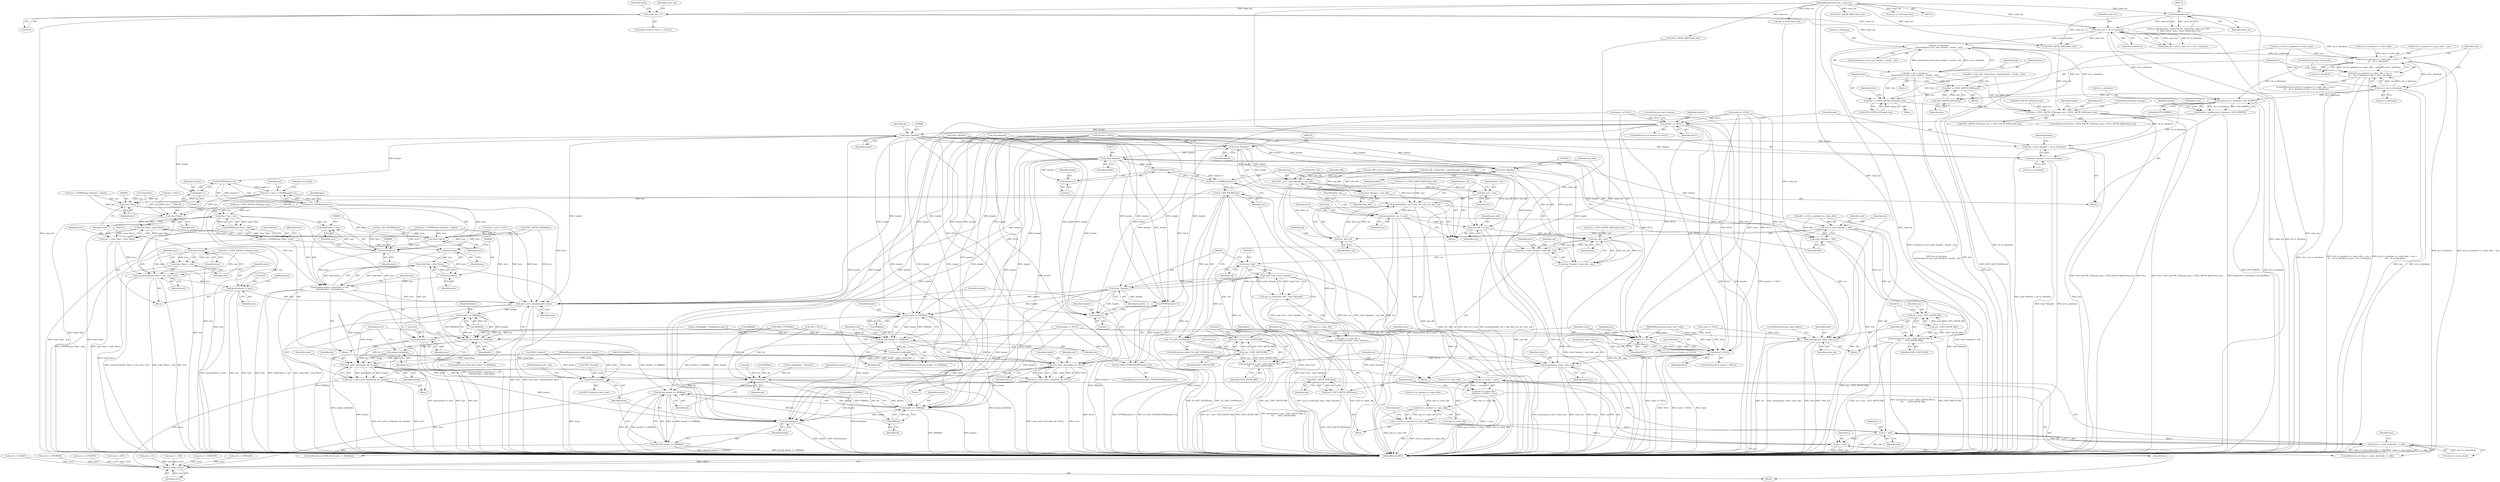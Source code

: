 digraph "0_linux_be0726d33cb8f411945884664924bed3cb8c70ee_10@API" {
"1000435" [label="(Call,sb->s_blocksize -\n\t\t\tsizeof(struct ext2_xattr_header) - sizeof(__u32))"];
"1000195" [label="(Call,value_len > sb->s_blocksize)"];
"1000169" [label="(Call,(long)value_len)"];
"1000130" [label="(MethodParameterIn,size_t value_len)"];
"1000176" [label="(Call,value_len = 0)"];
"1000433" [label="(Call,free = sb->s_blocksize -\n\t\t\tsizeof(struct ext2_xattr_header) - sizeof(__u32))"];
"1000515" [label="(Call,free += EXT2_XATTR_SIZE(size))"];
"1000519" [label="(Call,free += EXT2_XATTR_LEN(name_len))"];
"1000528" [label="(Call,free < EXT2_XATTR_LEN(name_len) + EXT2_XATTR_SIZE(value_len))"];
"1000499" [label="(Call,le16_to_cpu(here->e_value_offs) + size > \n\t\t\t    sb->s_blocksize)"];
"1000498" [label="(Call,le16_to_cpu(here->e_value_offs) + size > \n\t\t\t    sb->s_blocksize || size > sb->s_blocksize)"];
"1000509" [label="(Call,size > sb->s_blocksize)"];
"1000517" [label="(Call,EXT2_XATTR_SIZE(size))"];
"1000646" [label="(Call,kzalloc(sb->s_blocksize, GFP_KERNEL))"];
"1000644" [label="(Call,header = kzalloc(sb->s_blocksize, GFP_KERNEL))"];
"1000656" [label="(Call,header == NULL)"];
"1000663" [label="(Call,(char *)header)"];
"1000660" [label="(Call,end = (char *)header + sb->s_blocksize)"];
"1000662" [label="(Call,(char *)header + sb->s_blocksize)"];
"1000689" [label="(Call,ENTRY(header+1))"];
"1000685" [label="(Call,last = here = ENTRY(header+1))"];
"1000705" [label="(Call,(char *)last)"];
"1000704" [label="(Call,(char *)last - (char *)here)"];
"1000702" [label="(Call,rest = (char *)last - (char *)here)"];
"1000711" [label="(Call,memmove((char *)here + size, here, rest))"];
"1000719" [label="(Call,memset(here, 0, size))"];
"1000980" [label="(Call,ext2_xattr_rehash(header, here))"];
"1000986" [label="(Call,header == HDR(bh))"];
"1000984" [label="(Call,bh && header == HDR(bh))"];
"1000990" [label="(Call,unlock_buffer(bh))"];
"1000994" [label="(Call,ext2_xattr_set2(inode, bh, header))"];
"1000992" [label="(Call,error = ext2_xattr_set2(inode, bh, header))"];
"1001017" [label="(Return,return error;)"];
"1000999" [label="(Call,brelse(bh))"];
"1001003" [label="(Call,bh && header == HDR(bh))"];
"1001002" [label="(Call,!(bh && header == HDR(bh)))"];
"1001007" [label="(Call,HDR(bh))"];
"1001005" [label="(Call,header == HDR(bh))"];
"1001009" [label="(Call,kfree(header))"];
"1001014" [label="(Call,EXT2_I(inode))"];
"1000880" [label="(Call,(char *)last)"];
"1000879" [label="(Call,(char *)last - size)"];
"1000878" [label="(Call,ENTRY((char *)last - size))"];
"1000876" [label="(Call,last = ENTRY((char *)last - size))"];
"1000892" [label="(Call,(char*)last)"];
"1000891" [label="(Call,(char*)last - (char*)here)"];
"1000884" [label="(Call,memmove(here, (char*)here + size,\n\t\t\t\t(char*)last - (char*)here))"];
"1000898" [label="(Call,memset(last, 0, size))"];
"1000886" [label="(Call,(char*)here + size)"];
"1000687" [label="(Call,here = ENTRY(header+1))"];
"1000708" [label="(Call,(char *)here)"];
"1000713" [label="(Call,(char *)here)"];
"1000712" [label="(Call,(char *)here + size)"];
"1000887" [label="(Call,(char*)here)"];
"1000895" [label="(Call,(char*)here)"];
"1000690" [label="(Call,header+1)"];
"1000755" [label="(Call,(char *)header)"];
"1000752" [label="(Call,*first_val = (char *)header + min_offs)"];
"1000807" [label="(Call,memmove(first_val + size, first_val, val - first_val))"];
"1000815" [label="(Call,memset(first_val, 0, size))"];
"1000824" [label="(Call,min_offs += size)"];
"1000928" [label="(Call,min_offs - size)"];
"1000922" [label="(Call,*val = (char *)header + min_offs - size)"];
"1000937" [label="(Call,(char *)val)"];
"1000936" [label="(Call,(char *)val - (char *)header)"];
"1000935" [label="(Call,cpu_to_le16((char *)val - (char *)header))"];
"1000931" [label="(Call,here->e_value_offs =\n\t\t\t\tcpu_to_le16((char *)val - (char *)header))"];
"1000943" [label="(Call,memset(val + size - EXT2_XATTR_PAD, 0,\n\t\t\t       EXT2_XATTR_PAD))"];
"1000944" [label="(Call,val + size - EXT2_XATTR_PAD)"];
"1000951" [label="(Call,memcpy(val, value, value_len))"];
"1000924" [label="(Call,(char *)header + min_offs - size)"];
"1000946" [label="(Call,size - EXT2_XATTR_PAD)"];
"1000858" [label="(Call,cpu_to_le16(o + size))"];
"1000854" [label="(Call,last->e_value_offs =\n\t\t\t\t\t\tcpu_to_le16(o + size))"];
"1000841" [label="(Call,le16_to_cpu(last->e_value_offs))"];
"1000839" [label="(Call,o = le16_to_cpu(last->e_value_offs))"];
"1000851" [label="(Call,o < offs)"];
"1000846" [label="(Call,!last->e_value_block && o < offs)"];
"1000859" [label="(Call,o + size)"];
"1000808" [label="(Call,first_val + size)"];
"1000812" [label="(Call,val - first_val)"];
"1000754" [label="(Call,(char *)header + min_offs)"];
"1000770" [label="(Call,(char *)header)"];
"1000767" [label="(Call,*val = (char *)header + offs)"];
"1000794" [label="(Call,memset(val + size - EXT2_XATTR_PAD, 0,\n\t\t\t\t       EXT2_XATTR_PAD))"];
"1000795" [label="(Call,val + size - EXT2_XATTR_PAD)"];
"1000802" [label="(Call,memcpy(val, value, value_len))"];
"1000769" [label="(Call,(char *)header + offs)"];
"1000829" [label="(Call,ENTRY(header+1))"];
"1000827" [label="(Call,last = ENTRY(header+1))"];
"1000835" [label="(Call,IS_LAST_ENTRY(last))"];
"1000834" [label="(Call,!IS_LAST_ENTRY(last))"];
"1000864" [label="(Call,EXT2_XATTR_NEXT(last))"];
"1000862" [label="(Call,last = EXT2_XATTR_NEXT(last))"];
"1000830" [label="(Call,header+1)"];
"1000925" [label="(Call,(char *)header)"];
"1000940" [label="(Call,(char *)header)"];
"1000958" [label="(Call,ENTRY(header+1))"];
"1000957" [label="(Call,IS_LAST_ENTRY(ENTRY(header+1)))"];
"1000959" [label="(Call,header+1)"];
"1000966" [label="(Call,header == HDR(bh))"];
"1000964" [label="(Call,bh && header == HDR(bh))"];
"1000970" [label="(Call,unlock_buffer(bh))"];
"1000974" [label="(Call,ext2_xattr_set2(inode, bh, NULL))"];
"1000972" [label="(Call,error = ext2_xattr_set2(inode, bh, NULL))"];
"1000867" [label="(Call,value == NULL)"];
"1000903" [label="(Call,value != NULL)"];
"1000129" [label="(MethodParameterIn,const void *value)"];
"1000687" [label="(Call,here = ENTRY(header+1))"];
"1000873" [label="(Identifier,size)"];
"1000783" [label="(Call,size == EXT2_XATTR_SIZE(value_len))"];
"1000444" [label="(Call,here = last = NULL)"];
"1000955" [label="(JumpTarget,skip_replace:)"];
"1000847" [label="(Call,!last->e_value_block)"];
"1000295" [label="(Call,IS_LAST_ENTRY(here))"];
"1000949" [label="(Literal,0)"];
"1000864" [label="(Call,EXT2_XATTR_NEXT(last))"];
"1000897" [label="(Identifier,here)"];
"1000692" [label="(Literal,1)"];
"1000852" [label="(Identifier,o)"];
"1000796" [label="(Identifier,val)"];
"1000865" [label="(Identifier,last)"];
"1000952" [label="(Identifier,val)"];
"1000708" [label="(Call,(char *)here)"];
"1000856" [label="(Identifier,last)"];
"1000757" [label="(Identifier,header)"];
"1000859" [label="(Call,o + size)"];
"1000644" [label="(Call,header = kzalloc(sb->s_blocksize, GFP_KERNEL))"];
"1001004" [label="(Identifier,bh)"];
"1000915" [label="(Block,)"];
"1000869" [label="(Identifier,NULL)"];
"1000537" [label="(Identifier,header)"];
"1000818" [label="(Identifier,size)"];
"1000752" [label="(Call,*first_val = (char *)header + min_offs)"];
"1000533" [label="(Call,EXT2_XATTR_SIZE(value_len))"];
"1000950" [label="(Identifier,EXT2_XATTR_PAD)"];
"1000836" [label="(Identifier,last)"];
"1000833" [label="(ControlStructure,while (!IS_LAST_ENTRY(last)))"];
"1000901" [label="(Identifier,size)"];
"1000419" [label="(Call,min_offs - ((char*)last - (char*)header) - sizeof(__u32))"];
"1000591" [label="(Call,header == NULL)"];
"1000196" [label="(Identifier,value_len)"];
"1000655" [label="(ControlStructure,if (header == NULL))"];
"1000725" [label="(Identifier,here)"];
"1000841" [label="(Call,le16_to_cpu(last->e_value_offs))"];
"1000769" [label="(Call,(char *)header + offs)"];
"1000898" [label="(Call,memset(last, 0, size))"];
"1000718" [label="(Identifier,rest)"];
"1000417" [label="(Call,free = min_offs - ((char*)last - (char*)header) - sizeof(__u32))"];
"1000435" [label="(Call,sb->s_blocksize -\n\t\t\tsizeof(struct ext2_xattr_header) - sizeof(__u32))"];
"1000439" [label="(Call,sizeof(struct ext2_xattr_header) - sizeof(__u32))"];
"1000954" [label="(Identifier,value_len)"];
"1000721" [label="(Literal,0)"];
"1000815" [label="(Call,memset(first_val, 0, size))"];
"1000403" [label="(Call,le16_to_cpu(last->e_value_offs))"];
"1000994" [label="(Call,ext2_xattr_set2(inode, bh, header))"];
"1000855" [label="(Call,last->e_value_offs)"];
"1000923" [label="(Identifier,val)"];
"1000997" [label="(Identifier,header)"];
"1000998" [label="(JumpTarget,cleanup:)"];
"1000707" [label="(Identifier,last)"];
"1000228" [label="(Call,!bh)"];
"1000176" [label="(Call,value_len = 0)"];
"1000947" [label="(Identifier,size)"];
"1000858" [label="(Call,cpu_to_le16(o + size))"];
"1000516" [label="(Identifier,free)"];
"1000903" [label="(Call,value != NULL)"];
"1000753" [label="(Identifier,first_val)"];
"1000995" [label="(Identifier,inode)"];
"1000868" [label="(Identifier,value)"];
"1001005" [label="(Call,header == HDR(bh))"];
"1000671" [label="(Identifier,header)"];
"1000434" [label="(Identifier,free)"];
"1000945" [label="(Identifier,val)"];
"1000927" [label="(Identifier,header)"];
"1000900" [label="(Literal,0)"];
"1000806" [label="(ControlStructure,goto skip_replace;)"];
"1000530" [label="(Call,EXT2_XATTR_LEN(name_len) + EXT2_XATTR_SIZE(value_len))"];
"1000937" [label="(Call,(char *)val)"];
"1000953" [label="(Identifier,value)"];
"1000529" [label="(Identifier,free)"];
"1000560" [label="(Call,ea_bdebug(bh, \"modifying in-place\"))"];
"1000691" [label="(Identifier,header)"];
"1000760" [label="(Call,offs = le16_to_cpu(here->e_value_offs))"];
"1000717" [label="(Identifier,here)"];
"1000887" [label="(Call,(char*)here)"];
"1000688" [label="(Identifier,here)"];
"1000909" [label="(Identifier,here)"];
"1000977" [label="(Identifier,NULL)"];
"1000246" [label="(Call,HDR(bh))"];
"1000772" [label="(Identifier,header)"];
"1000491" [label="(Call,size = le32_to_cpu(here->e_value_size))"];
"1000515" [label="(Call,free += EXT2_XATTR_SIZE(size))"];
"1000244" [label="(Call,header = HDR(bh))"];
"1000813" [label="(Identifier,val)"];
"1000811" [label="(Identifier,first_val)"];
"1000842" [label="(Call,last->e_value_offs)"];
"1000719" [label="(Call,memset(here, 0, size))"];
"1000885" [label="(Identifier,here)"];
"1000975" [label="(Identifier,inode)"];
"1000713" [label="(Call,(char *)here)"];
"1000980" [label="(Call,ext2_xattr_rehash(header, here))"];
"1000770" [label="(Call,(char *)header)"];
"1001019" [label="(MethodReturn,RET)"];
"1000879" [label="(Call,(char *)last - size)"];
"1000722" [label="(Identifier,size)"];
"1000826" [label="(Identifier,size)"];
"1000695" [label="(Block,)"];
"1000689" [label="(Call,ENTRY(header+1))"];
"1000178" [label="(Literal,0)"];
"1000809" [label="(Identifier,first_val)"];
"1000652" [label="(Identifier,error)"];
"1000993" [label="(Identifier,error)"];
"1000837" [label="(Block,)"];
"1000812" [label="(Call,val - first_val)"];
"1000814" [label="(Identifier,first_val)"];
"1000797" [label="(Call,size - EXT2_XATTR_PAD)"];
"1000821" [label="(Identifier,here)"];
"1001009" [label="(Call,kfree(header))"];
"1000845" [label="(ControlStructure,if (!last->e_value_block && o < offs))"];
"1000991" [label="(Identifier,bh)"];
"1000169" [label="(Call,(long)value_len)"];
"1000846" [label="(Call,!last->e_value_block && o < offs)"];
"1000899" [label="(Identifier,last)"];
"1000872" [label="(Call,size = EXT2_XATTR_LEN(name_len))"];
"1000597" [label="(Call,HDR(bh))"];
"1001007" [label="(Call,HDR(bh))"];
"1000935" [label="(Call,cpu_to_le16((char *)val - (char *)header))"];
"1000802" [label="(Call,memcpy(val, value, value_len))"];
"1000957" [label="(Call,IS_LAST_ENTRY(ENTRY(header+1)))"];
"1000968" [label="(Call,HDR(bh))"];
"1001006" [label="(Identifier,header)"];
"1000853" [label="(Identifier,offs)"];
"1000917" [label="(Call,size = EXT2_XATTR_SIZE(value_len))"];
"1000432" [label="(Block,)"];
"1000211" [label="(Call,EXT2_I(inode))"];
"1000982" [label="(Identifier,here)"];
"1000889" [label="(Identifier,here)"];
"1000514" [label="(ControlStructure,goto bad_block;)"];
"1000892" [label="(Call,(char*)last)"];
"1000832" [label="(Literal,1)"];
"1000506" [label="(Call,sb->s_blocksize)"];
"1000768" [label="(Identifier,val)"];
"1000461" [label="(Call,error = 0)"];
"1000981" [label="(Identifier,header)"];
"1001015" [label="(Identifier,inode)"];
"1000524" [label="(Identifier,error)"];
"1000220" [label="(Call,EXT2_I(inode))"];
"1000794" [label="(Call,memset(val + size - EXT2_XATTR_PAD, 0,\n\t\t\t\t       EXT2_XATTR_PAD))"];
"1000967" [label="(Identifier,header)"];
"1000992" [label="(Call,error = ext2_xattr_set2(inode, bh, header))"];
"1000130" [label="(MethodParameterIn,size_t value_len)"];
"1000710" [label="(Identifier,here)"];
"1001008" [label="(Identifier,bh)"];
"1000686" [label="(Identifier,last)"];
"1000177" [label="(Identifier,value_len)"];
"1000535" [label="(ControlStructure,goto cleanup;)"];
"1000498" [label="(Call,le16_to_cpu(here->e_value_offs) + size > \n\t\t\t    sb->s_blocksize || size > sb->s_blocksize)"];
"1000645" [label="(Identifier,header)"];
"1000958" [label="(Call,ENTRY(header+1))"];
"1000181" [label="(Identifier,name)"];
"1000951" [label="(Call,memcpy(val, value, value_len))"];
"1000961" [label="(Literal,1)"];
"1000804" [label="(Identifier,value)"];
"1000919" [label="(Call,EXT2_XATTR_SIZE(value_len))"];
"1000197" [label="(Call,sb->s_blocksize)"];
"1000446" [label="(Call,last = NULL)"];
"1000284" [label="(Call,error = -EIO)"];
"1000650" [label="(Identifier,GFP_KERNEL)"];
"1000849" [label="(Identifier,last)"];
"1000132" [label="(Block,)"];
"1000617" [label="(Call,here = ENTRY((char *)header + offset))"];
"1000870" [label="(Block,)"];
"1000971" [label="(Identifier,bh)"];
"1000785" [label="(Call,EXT2_XATTR_SIZE(value_len))"];
"1000520" [label="(Identifier,free)"];
"1000932" [label="(Call,here->e_value_offs)"];
"1000665" [label="(Identifier,header)"];
"1000866" [label="(ControlStructure,if (value == NULL))"];
"1000531" [label="(Call,EXT2_XATTR_LEN(name_len))"];
"1000720" [label="(Identifier,here)"];
"1000827" [label="(Call,last = ENTRY(header+1))"];
"1001016" [label="(FieldIdentifier,xattr_sem)"];
"1000948" [label="(Identifier,EXT2_XATTR_PAD)"];
"1000489" [label="(Block,)"];
"1000930" [label="(Identifier,size)"];
"1000840" [label="(Identifier,o)"];
"1000810" [label="(Identifier,size)"];
"1000960" [label="(Identifier,header)"];
"1000929" [label="(Identifier,min_offs)"];
"1000527" [label="(ControlStructure,if (free < EXT2_XATTR_LEN(name_len) + EXT2_XATTR_SIZE(value_len)))"];
"1000835" [label="(Call,IS_LAST_ENTRY(last))"];
"1000911" [label="(Call,cpu_to_le32(value_len))"];
"1000925" [label="(Call,(char *)header)"];
"1000703" [label="(Identifier,rest)"];
"1000195" [label="(Call,value_len > sb->s_blocksize)"];
"1000988" [label="(Call,HDR(bh))"];
"1001000" [label="(Identifier,bh)"];
"1000933" [label="(Identifier,here)"];
"1000877" [label="(Identifier,last)"];
"1000173" [label="(Call,value == NULL)"];
"1000829" [label="(Call,ENTRY(header+1))"];
"1000586" [label="(Call,error = -ENOMEM)"];
"1000658" [label="(Identifier,NULL)"];
"1000445" [label="(Identifier,here)"];
"1001014" [label="(Call,EXT2_I(inode))"];
"1000301" [label="(Call,EXT2_XATTR_NEXT(here))"];
"1000528" [label="(Call,free < EXT2_XATTR_LEN(name_len) + EXT2_XATTR_SIZE(value_len))"];
"1000985" [label="(Identifier,bh)"];
"1000800" [label="(Literal,0)"];
"1000792" [label="(Call,cpu_to_le32(value_len))"];
"1000839" [label="(Call,o = le16_to_cpu(last->e_value_offs))"];
"1000711" [label="(Call,memmove((char *)here + size, here, rest))"];
"1000715" [label="(Identifier,here)"];
"1000500" [label="(Call,le16_to_cpu(here->e_value_offs) + size)"];
"1001017" [label="(Return,return error;)"];
"1000884" [label="(Call,memmove(here, (char*)here + size,\n\t\t\t\t(char*)last - (char*)here))"];
"1000986" [label="(Call,header == HDR(bh))"];
"1000886" [label="(Call,(char*)here + size)"];
"1000470" [label="(Block,)"];
"1000501" [label="(Call,le16_to_cpu(here->e_value_offs))"];
"1000643" [label="(Block,)"];
"1000685" [label="(Call,last = here = ENTRY(header+1))"];
"1000834" [label="(Call,!IS_LAST_ENTRY(last))"];
"1000646" [label="(Call,kzalloc(sb->s_blocksize, GFP_KERNEL))"];
"1000966" [label="(Call,header == HDR(bh))"];
"1000895" [label="(Call,(char*)here)"];
"1000576" [label="(Call,ea_bdebug(bh, \"cloning\"))"];
"1000712" [label="(Call,(char *)here + size)"];
"1000758" [label="(Identifier,min_offs)"];
"1000657" [label="(Identifier,header)"];
"1000974" [label="(Call,ext2_xattr_set2(inode, bh, NULL))"];
"1000140" [label="(Call,*bh = NULL)"];
"1000904" [label="(Identifier,value)"];
"1000890" [label="(Identifier,size)"];
"1000172" [label="(ControlStructure,if (value == NULL))"];
"1000767" [label="(Call,*val = (char *)header + offs)"];
"1001001" [label="(ControlStructure,if (!(bh && header == HDR(bh))))"];
"1000936" [label="(Call,(char *)val - (char *)header)"];
"1000807" [label="(Call,memmove(first_val + size, first_val, val - first_val))"];
"1000452" [label="(Call,error = -ENODATA)"];
"1000519" [label="(Call,free += EXT2_XATTR_LEN(name_len))"];
"1000795" [label="(Call,val + size - EXT2_XATTR_PAD)"];
"1000423" [label="(Call,(char*)last)"];
"1000667" [label="(Identifier,sb)"];
"1001010" [label="(Identifier,header)"];
"1000816" [label="(Identifier,first_val)"];
"1000690" [label="(Call,header+1)"];
"1000876" [label="(Call,last = ENTRY((char *)last - size))"];
"1000291" [label="(Call,FIRST_ENTRY(bh))"];
"1000973" [label="(Identifier,error)"];
"1000471" [label="(Call,error = -EEXIST)"];
"1000647" [label="(Call,sb->s_blocksize)"];
"1000659" [label="(ControlStructure,goto cleanup;)"];
"1000805" [label="(Identifier,value_len)"];
"1000716" [label="(Identifier,size)"];
"1000928" [label="(Call,min_offs - size)"];
"1000705" [label="(Call,(char *)last)"];
"1000962" [label="(Block,)"];
"1000517" [label="(Call,EXT2_XATTR_SIZE(size))"];
"1000499" [label="(Call,le16_to_cpu(here->e_value_offs) + size > \n\t\t\t    sb->s_blocksize)"];
"1000509" [label="(Call,size > sb->s_blocksize)"];
"1000830" [label="(Call,header+1)"];
"1000436" [label="(Call,sb->s_blocksize)"];
"1000924" [label="(Call,(char *)header + min_offs - size)"];
"1000972" [label="(Call,error = ext2_xattr_set2(inode, bh, NULL))"];
"1000661" [label="(Identifier,end)"];
"1000704" [label="(Call,(char *)last - (char *)here)"];
"1000426" [label="(Call,(char*)header)"];
"1000694" [label="(Identifier,not_found)"];
"1000964" [label="(Call,bh && header == HDR(bh))"];
"1000883" [label="(Identifier,size)"];
"1000651" [label="(Call,error = -ENOMEM)"];
"1000817" [label="(Literal,0)"];
"1000979" [label="(Block,)"];
"1001018" [label="(Identifier,error)"];
"1000931" [label="(Call,here->e_value_offs =\n\t\t\t\tcpu_to_le16((char *)val - (char *)header))"];
"1000965" [label="(Identifier,bh)"];
"1000171" [label="(Identifier,value_len)"];
"1000940" [label="(Call,(char *)header)"];
"1000828" [label="(Identifier,last)"];
"1000983" [label="(ControlStructure,if (bh && header == HDR(bh)))"];
"1000946" [label="(Call,size - EXT2_XATTR_PAD)"];
"1000803" [label="(Identifier,val)"];
"1000970" [label="(Call,unlock_buffer(bh))"];
"1000959" [label="(Call,header+1)"];
"1000801" [label="(Identifier,EXT2_XATTR_PAD)"];
"1000662" [label="(Call,(char *)header + sb->s_blocksize)"];
"1000939" [label="(Identifier,val)"];
"1000510" [label="(Identifier,size)"];
"1001013" [label="(Call,EXT2_I(inode)->xattr_sem)"];
"1000996" [label="(Identifier,bh)"];
"1000943" [label="(Call,memset(val + size - EXT2_XATTR_PAD, 0,\n\t\t\t       EXT2_XATTR_PAD))"];
"1000755" [label="(Call,(char *)header)"];
"1000281" [label="(Call,EXT2_I(inode))"];
"1000523" [label="(Call,error = -ENOSPC)"];
"1000126" [label="(MethodParameterIn,struct inode *inode)"];
"1000702" [label="(Call,rest = (char *)last - (char *)here)"];
"1000878" [label="(Call,ENTRY((char *)last - size))"];
"1000861" [label="(Identifier,size)"];
"1000999" [label="(Call,brelse(bh))"];
"1000660" [label="(Call,end = (char *)header + sb->s_blocksize)"];
"1000942" [label="(Identifier,header)"];
"1000922" [label="(Call,*val = (char *)header + min_offs - size)"];
"1000867" [label="(Call,value == NULL)"];
"1000987" [label="(Identifier,header)"];
"1000963" [label="(ControlStructure,if (bh && header == HDR(bh)))"];
"1000808" [label="(Call,first_val + size)"];
"1000976" [label="(Identifier,bh)"];
"1000891" [label="(Call,(char*)last - (char*)here)"];
"1000990" [label="(Call,unlock_buffer(bh))"];
"1000894" [label="(Identifier,last)"];
"1000180" [label="(Call,name == NULL)"];
"1000860" [label="(Identifier,o)"];
"1000787" [label="(Block,)"];
"1000223" [label="(Call,error = -EIO)"];
"1000854" [label="(Call,last->e_value_offs =\n\t\t\t\t\t\tcpu_to_le16(o + size))"];
"1000465" [label="(Call,value == NULL)"];
"1001002" [label="(Call,!(bh && header == HDR(bh)))"];
"1000433" [label="(Call,free = sb->s_blocksize -\n\t\t\tsizeof(struct ext2_xattr_header) - sizeof(__u32))"];
"1001003" [label="(Call,bh && header == HDR(bh))"];
"1000191" [label="(Call,name_len > 255 || value_len > sb->s_blocksize)"];
"1000754" [label="(Call,(char *)header + min_offs)"];
"1000851" [label="(Call,o < offs)"];
"1000663" [label="(Call,(char *)header)"];
"1000497" [label="(ControlStructure,if (le16_to_cpu(here->e_value_offs) + size > \n\t\t\t    sb->s_blocksize || size > sb->s_blocksize))"];
"1000882" [label="(Identifier,last)"];
"1000697" [label="(Call,size = EXT2_XATTR_LEN(name_len))"];
"1000638" [label="(Call,(char *)header)"];
"1000880" [label="(Call,(char *)last)"];
"1000905" [label="(Identifier,NULL)"];
"1000656" [label="(Call,header == NULL)"];
"1000761" [label="(Identifier,offs)"];
"1000163" [label="(Call,ea_idebug(inode, \"name=%d.%s, value=%p, value_len=%ld\",\n\t\t  name_index, name, value, (long)value_len))"];
"1000750" [label="(Block,)"];
"1000521" [label="(Call,EXT2_XATTR_LEN(name_len))"];
"1000152" [label="(Call,min_offs = sb->s_blocksize)"];
"1000831" [label="(Identifier,header)"];
"1000634" [label="(Call,last = ENTRY((char *)header + offset))"];
"1000518" [label="(Identifier,size)"];
"1000511" [label="(Call,sb->s_blocksize)"];
"1000773" [label="(Identifier,offs)"];
"1000666" [label="(Call,sb->s_blocksize)"];
"1000863" [label="(Identifier,last)"];
"1000776" [label="(Identifier,size)"];
"1000984" [label="(Call,bh && header == HDR(bh))"];
"1000902" [label="(ControlStructure,if (value != NULL))"];
"1000944" [label="(Call,val + size - EXT2_XATTR_PAD)"];
"1000824" [label="(Call,min_offs += size)"];
"1000144" [label="(Call,*header = NULL)"];
"1000956" [label="(ControlStructure,if (IS_LAST_ENTRY(ENTRY(header+1))))"];
"1000825" [label="(Identifier,min_offs)"];
"1000862" [label="(Call,last = EXT2_XATTR_NEXT(last))"];
"1000435" -> "1000433"  [label="AST: "];
"1000435" -> "1000439"  [label="CFG: "];
"1000436" -> "1000435"  [label="AST: "];
"1000439" -> "1000435"  [label="AST: "];
"1000433" -> "1000435"  [label="CFG: "];
"1000435" -> "1001019"  [label="DDG: sb->s_blocksize"];
"1000435" -> "1001019"  [label="DDG: sizeof(struct ext2_xattr_header) - sizeof(__u32)"];
"1000435" -> "1000433"  [label="DDG: sb->s_blocksize"];
"1000435" -> "1000433"  [label="DDG: sizeof(struct ext2_xattr_header) - sizeof(__u32)"];
"1000195" -> "1000435"  [label="DDG: sb->s_blocksize"];
"1000435" -> "1000499"  [label="DDG: sb->s_blocksize"];
"1000435" -> "1000646"  [label="DDG: sb->s_blocksize"];
"1000195" -> "1000191"  [label="AST: "];
"1000195" -> "1000197"  [label="CFG: "];
"1000196" -> "1000195"  [label="AST: "];
"1000197" -> "1000195"  [label="AST: "];
"1000191" -> "1000195"  [label="CFG: "];
"1000195" -> "1001019"  [label="DDG: sb->s_blocksize"];
"1000195" -> "1001019"  [label="DDG: value_len"];
"1000195" -> "1000191"  [label="DDG: value_len"];
"1000195" -> "1000191"  [label="DDG: sb->s_blocksize"];
"1000169" -> "1000195"  [label="DDG: value_len"];
"1000176" -> "1000195"  [label="DDG: value_len"];
"1000130" -> "1000195"  [label="DDG: value_len"];
"1000195" -> "1000499"  [label="DDG: sb->s_blocksize"];
"1000195" -> "1000533"  [label="DDG: value_len"];
"1000195" -> "1000646"  [label="DDG: sb->s_blocksize"];
"1000169" -> "1000163"  [label="AST: "];
"1000169" -> "1000171"  [label="CFG: "];
"1000170" -> "1000169"  [label="AST: "];
"1000171" -> "1000169"  [label="AST: "];
"1000163" -> "1000169"  [label="CFG: "];
"1000169" -> "1001019"  [label="DDG: value_len"];
"1000169" -> "1000163"  [label="DDG: value_len"];
"1000130" -> "1000169"  [label="DDG: value_len"];
"1000169" -> "1000533"  [label="DDG: value_len"];
"1000130" -> "1000125"  [label="AST: "];
"1000130" -> "1001019"  [label="DDG: value_len"];
"1000130" -> "1000176"  [label="DDG: value_len"];
"1000130" -> "1000533"  [label="DDG: value_len"];
"1000130" -> "1000785"  [label="DDG: value_len"];
"1000130" -> "1000792"  [label="DDG: value_len"];
"1000130" -> "1000802"  [label="DDG: value_len"];
"1000130" -> "1000911"  [label="DDG: value_len"];
"1000130" -> "1000919"  [label="DDG: value_len"];
"1000130" -> "1000951"  [label="DDG: value_len"];
"1000176" -> "1000172"  [label="AST: "];
"1000176" -> "1000178"  [label="CFG: "];
"1000177" -> "1000176"  [label="AST: "];
"1000178" -> "1000176"  [label="AST: "];
"1000181" -> "1000176"  [label="CFG: "];
"1000176" -> "1001019"  [label="DDG: value_len"];
"1000176" -> "1000533"  [label="DDG: value_len"];
"1000433" -> "1000432"  [label="AST: "];
"1000434" -> "1000433"  [label="AST: "];
"1000445" -> "1000433"  [label="CFG: "];
"1000433" -> "1001019"  [label="DDG: free"];
"1000433" -> "1001019"  [label="DDG: sb->s_blocksize -\n\t\t\tsizeof(struct ext2_xattr_header) - sizeof(__u32)"];
"1000433" -> "1000515"  [label="DDG: free"];
"1000433" -> "1000519"  [label="DDG: free"];
"1000433" -> "1000528"  [label="DDG: free"];
"1000515" -> "1000489"  [label="AST: "];
"1000515" -> "1000517"  [label="CFG: "];
"1000516" -> "1000515"  [label="AST: "];
"1000517" -> "1000515"  [label="AST: "];
"1000520" -> "1000515"  [label="CFG: "];
"1000515" -> "1001019"  [label="DDG: EXT2_XATTR_SIZE(size)"];
"1000517" -> "1000515"  [label="DDG: size"];
"1000417" -> "1000515"  [label="DDG: free"];
"1000515" -> "1000519"  [label="DDG: free"];
"1000519" -> "1000470"  [label="AST: "];
"1000519" -> "1000521"  [label="CFG: "];
"1000520" -> "1000519"  [label="AST: "];
"1000521" -> "1000519"  [label="AST: "];
"1000524" -> "1000519"  [label="CFG: "];
"1000521" -> "1000519"  [label="DDG: name_len"];
"1000417" -> "1000519"  [label="DDG: free"];
"1000519" -> "1000528"  [label="DDG: free"];
"1000528" -> "1000527"  [label="AST: "];
"1000528" -> "1000530"  [label="CFG: "];
"1000529" -> "1000528"  [label="AST: "];
"1000530" -> "1000528"  [label="AST: "];
"1000535" -> "1000528"  [label="CFG: "];
"1000537" -> "1000528"  [label="CFG: "];
"1000528" -> "1001019"  [label="DDG: free < EXT2_XATTR_LEN(name_len) + EXT2_XATTR_SIZE(value_len)"];
"1000528" -> "1001019"  [label="DDG: EXT2_XATTR_LEN(name_len) + EXT2_XATTR_SIZE(value_len)"];
"1000528" -> "1001019"  [label="DDG: free"];
"1000417" -> "1000528"  [label="DDG: free"];
"1000531" -> "1000528"  [label="DDG: name_len"];
"1000533" -> "1000528"  [label="DDG: value_len"];
"1000499" -> "1000498"  [label="AST: "];
"1000499" -> "1000506"  [label="CFG: "];
"1000500" -> "1000499"  [label="AST: "];
"1000506" -> "1000499"  [label="AST: "];
"1000510" -> "1000499"  [label="CFG: "];
"1000498" -> "1000499"  [label="CFG: "];
"1000499" -> "1001019"  [label="DDG: sb->s_blocksize"];
"1000499" -> "1001019"  [label="DDG: le16_to_cpu(here->e_value_offs) + size"];
"1000499" -> "1000498"  [label="DDG: le16_to_cpu(here->e_value_offs) + size"];
"1000499" -> "1000498"  [label="DDG: sb->s_blocksize"];
"1000501" -> "1000499"  [label="DDG: here->e_value_offs"];
"1000491" -> "1000499"  [label="DDG: size"];
"1000499" -> "1000509"  [label="DDG: sb->s_blocksize"];
"1000499" -> "1000646"  [label="DDG: sb->s_blocksize"];
"1000498" -> "1000497"  [label="AST: "];
"1000498" -> "1000509"  [label="CFG: "];
"1000509" -> "1000498"  [label="AST: "];
"1000514" -> "1000498"  [label="CFG: "];
"1000516" -> "1000498"  [label="CFG: "];
"1000498" -> "1001019"  [label="DDG: size > sb->s_blocksize"];
"1000498" -> "1001019"  [label="DDG: le16_to_cpu(here->e_value_offs) + size > \n\t\t\t    sb->s_blocksize || size > sb->s_blocksize"];
"1000498" -> "1001019"  [label="DDG: le16_to_cpu(here->e_value_offs) + size > \n\t\t\t    sb->s_blocksize"];
"1000509" -> "1000498"  [label="DDG: size"];
"1000509" -> "1000498"  [label="DDG: sb->s_blocksize"];
"1000509" -> "1000511"  [label="CFG: "];
"1000510" -> "1000509"  [label="AST: "];
"1000511" -> "1000509"  [label="AST: "];
"1000509" -> "1001019"  [label="DDG: sb->s_blocksize"];
"1000509" -> "1001019"  [label="DDG: size"];
"1000491" -> "1000509"  [label="DDG: size"];
"1000509" -> "1000517"  [label="DDG: size"];
"1000509" -> "1000646"  [label="DDG: sb->s_blocksize"];
"1000517" -> "1000518"  [label="CFG: "];
"1000518" -> "1000517"  [label="AST: "];
"1000517" -> "1001019"  [label="DDG: size"];
"1000491" -> "1000517"  [label="DDG: size"];
"1000646" -> "1000644"  [label="AST: "];
"1000646" -> "1000650"  [label="CFG: "];
"1000647" -> "1000646"  [label="AST: "];
"1000650" -> "1000646"  [label="AST: "];
"1000644" -> "1000646"  [label="CFG: "];
"1000646" -> "1001019"  [label="DDG: GFP_KERNEL"];
"1000646" -> "1001019"  [label="DDG: sb->s_blocksize"];
"1000646" -> "1000644"  [label="DDG: sb->s_blocksize"];
"1000646" -> "1000644"  [label="DDG: GFP_KERNEL"];
"1000646" -> "1000660"  [label="DDG: sb->s_blocksize"];
"1000646" -> "1000662"  [label="DDG: sb->s_blocksize"];
"1000644" -> "1000643"  [label="AST: "];
"1000645" -> "1000644"  [label="AST: "];
"1000652" -> "1000644"  [label="CFG: "];
"1000644" -> "1001019"  [label="DDG: kzalloc(sb->s_blocksize, GFP_KERNEL)"];
"1000644" -> "1000656"  [label="DDG: header"];
"1000656" -> "1000655"  [label="AST: "];
"1000656" -> "1000658"  [label="CFG: "];
"1000657" -> "1000656"  [label="AST: "];
"1000658" -> "1000656"  [label="AST: "];
"1000659" -> "1000656"  [label="CFG: "];
"1000661" -> "1000656"  [label="CFG: "];
"1000656" -> "1001019"  [label="DDG: header == NULL"];
"1000656" -> "1001019"  [label="DDG: NULL"];
"1000656" -> "1001019"  [label="DDG: header"];
"1000180" -> "1000656"  [label="DDG: NULL"];
"1000465" -> "1000656"  [label="DDG: NULL"];
"1000656" -> "1000663"  [label="DDG: header"];
"1000656" -> "1000867"  [label="DDG: NULL"];
"1000656" -> "1000903"  [label="DDG: NULL"];
"1000656" -> "1000974"  [label="DDG: NULL"];
"1000656" -> "1001005"  [label="DDG: header"];
"1000656" -> "1001009"  [label="DDG: header"];
"1000663" -> "1000662"  [label="AST: "];
"1000663" -> "1000665"  [label="CFG: "];
"1000664" -> "1000663"  [label="AST: "];
"1000665" -> "1000663"  [label="AST: "];
"1000667" -> "1000663"  [label="CFG: "];
"1000663" -> "1000660"  [label="DDG: header"];
"1000663" -> "1000662"  [label="DDG: header"];
"1000663" -> "1000689"  [label="DDG: header"];
"1000663" -> "1000690"  [label="DDG: header"];
"1000663" -> "1000755"  [label="DDG: header"];
"1000663" -> "1000925"  [label="DDG: header"];
"1000663" -> "1000958"  [label="DDG: header"];
"1000663" -> "1000959"  [label="DDG: header"];
"1000663" -> "1000966"  [label="DDG: header"];
"1000663" -> "1000980"  [label="DDG: header"];
"1000663" -> "1001005"  [label="DDG: header"];
"1000663" -> "1001009"  [label="DDG: header"];
"1000660" -> "1000643"  [label="AST: "];
"1000660" -> "1000662"  [label="CFG: "];
"1000661" -> "1000660"  [label="AST: "];
"1000662" -> "1000660"  [label="AST: "];
"1000671" -> "1000660"  [label="CFG: "];
"1000660" -> "1001019"  [label="DDG: end"];
"1000660" -> "1001019"  [label="DDG: (char *)header + sb->s_blocksize"];
"1000662" -> "1000666"  [label="CFG: "];
"1000666" -> "1000662"  [label="AST: "];
"1000662" -> "1001019"  [label="DDG: (char *)header"];
"1000662" -> "1001019"  [label="DDG: sb->s_blocksize"];
"1000689" -> "1000687"  [label="AST: "];
"1000689" -> "1000690"  [label="CFG: "];
"1000690" -> "1000689"  [label="AST: "];
"1000687" -> "1000689"  [label="CFG: "];
"1000689" -> "1000685"  [label="DDG: header+1"];
"1000689" -> "1000687"  [label="DDG: header+1"];
"1000685" -> "1000643"  [label="AST: "];
"1000685" -> "1000687"  [label="CFG: "];
"1000686" -> "1000685"  [label="AST: "];
"1000687" -> "1000685"  [label="AST: "];
"1000694" -> "1000685"  [label="CFG: "];
"1000685" -> "1001019"  [label="DDG: last"];
"1000687" -> "1000685"  [label="DDG: here"];
"1000685" -> "1000705"  [label="DDG: last"];
"1000685" -> "1000880"  [label="DDG: last"];
"1000705" -> "1000704"  [label="AST: "];
"1000705" -> "1000707"  [label="CFG: "];
"1000706" -> "1000705"  [label="AST: "];
"1000707" -> "1000705"  [label="AST: "];
"1000709" -> "1000705"  [label="CFG: "];
"1000705" -> "1001019"  [label="DDG: last"];
"1000705" -> "1000704"  [label="DDG: last"];
"1000446" -> "1000705"  [label="DDG: last"];
"1000423" -> "1000705"  [label="DDG: last"];
"1000634" -> "1000705"  [label="DDG: last"];
"1000704" -> "1000702"  [label="AST: "];
"1000704" -> "1000708"  [label="CFG: "];
"1000708" -> "1000704"  [label="AST: "];
"1000702" -> "1000704"  [label="CFG: "];
"1000704" -> "1001019"  [label="DDG: (char *)last"];
"1000704" -> "1000702"  [label="DDG: (char *)last"];
"1000704" -> "1000702"  [label="DDG: (char *)here"];
"1000708" -> "1000704"  [label="DDG: here"];
"1000702" -> "1000695"  [label="AST: "];
"1000703" -> "1000702"  [label="AST: "];
"1000714" -> "1000702"  [label="CFG: "];
"1000702" -> "1001019"  [label="DDG: (char *)last - (char *)here"];
"1000702" -> "1000711"  [label="DDG: rest"];
"1000711" -> "1000695"  [label="AST: "];
"1000711" -> "1000718"  [label="CFG: "];
"1000712" -> "1000711"  [label="AST: "];
"1000717" -> "1000711"  [label="AST: "];
"1000718" -> "1000711"  [label="AST: "];
"1000720" -> "1000711"  [label="CFG: "];
"1000711" -> "1001019"  [label="DDG: memmove((char *)here + size, here, rest)"];
"1000711" -> "1001019"  [label="DDG: (char *)here + size"];
"1000711" -> "1001019"  [label="DDG: rest"];
"1000713" -> "1000711"  [label="DDG: here"];
"1000697" -> "1000711"  [label="DDG: size"];
"1000711" -> "1000719"  [label="DDG: here"];
"1000719" -> "1000695"  [label="AST: "];
"1000719" -> "1000722"  [label="CFG: "];
"1000720" -> "1000719"  [label="AST: "];
"1000721" -> "1000719"  [label="AST: "];
"1000722" -> "1000719"  [label="AST: "];
"1000725" -> "1000719"  [label="CFG: "];
"1000719" -> "1001019"  [label="DDG: here"];
"1000719" -> "1001019"  [label="DDG: memset(here, 0, size)"];
"1000719" -> "1001019"  [label="DDG: size"];
"1000697" -> "1000719"  [label="DDG: size"];
"1000719" -> "1000980"  [label="DDG: here"];
"1000980" -> "1000979"  [label="AST: "];
"1000980" -> "1000982"  [label="CFG: "];
"1000981" -> "1000980"  [label="AST: "];
"1000982" -> "1000980"  [label="AST: "];
"1000985" -> "1000980"  [label="CFG: "];
"1000980" -> "1001019"  [label="DDG: here"];
"1000980" -> "1001019"  [label="DDG: ext2_xattr_rehash(header, here)"];
"1000426" -> "1000980"  [label="DDG: header"];
"1000638" -> "1000980"  [label="DDG: header"];
"1000940" -> "1000980"  [label="DDG: header"];
"1000144" -> "1000980"  [label="DDG: header"];
"1000770" -> "1000980"  [label="DDG: header"];
"1000617" -> "1000980"  [label="DDG: here"];
"1000884" -> "1000980"  [label="DDG: here"];
"1000444" -> "1000980"  [label="DDG: here"];
"1000687" -> "1000980"  [label="DDG: here"];
"1000295" -> "1000980"  [label="DDG: here"];
"1000301" -> "1000980"  [label="DDG: here"];
"1000980" -> "1000986"  [label="DDG: header"];
"1000980" -> "1000994"  [label="DDG: header"];
"1000986" -> "1000984"  [label="AST: "];
"1000986" -> "1000988"  [label="CFG: "];
"1000987" -> "1000986"  [label="AST: "];
"1000988" -> "1000986"  [label="AST: "];
"1000984" -> "1000986"  [label="CFG: "];
"1000986" -> "1001019"  [label="DDG: HDR(bh)"];
"1000986" -> "1000984"  [label="DDG: header"];
"1000986" -> "1000984"  [label="DDG: HDR(bh)"];
"1000988" -> "1000986"  [label="DDG: bh"];
"1000986" -> "1000994"  [label="DDG: header"];
"1000984" -> "1000983"  [label="AST: "];
"1000984" -> "1000985"  [label="CFG: "];
"1000985" -> "1000984"  [label="AST: "];
"1000991" -> "1000984"  [label="CFG: "];
"1000993" -> "1000984"  [label="CFG: "];
"1000291" -> "1000984"  [label="DDG: bh"];
"1000597" -> "1000984"  [label="DDG: bh"];
"1000988" -> "1000984"  [label="DDG: bh"];
"1000140" -> "1000984"  [label="DDG: bh"];
"1000560" -> "1000984"  [label="DDG: bh"];
"1000984" -> "1000990"  [label="DDG: bh"];
"1000984" -> "1000994"  [label="DDG: bh"];
"1000984" -> "1001003"  [label="DDG: header == HDR(bh)"];
"1000990" -> "1000983"  [label="AST: "];
"1000990" -> "1000991"  [label="CFG: "];
"1000991" -> "1000990"  [label="AST: "];
"1000993" -> "1000990"  [label="CFG: "];
"1000990" -> "1001019"  [label="DDG: unlock_buffer(bh)"];
"1000990" -> "1000994"  [label="DDG: bh"];
"1000994" -> "1000992"  [label="AST: "];
"1000994" -> "1000997"  [label="CFG: "];
"1000995" -> "1000994"  [label="AST: "];
"1000996" -> "1000994"  [label="AST: "];
"1000997" -> "1000994"  [label="AST: "];
"1000992" -> "1000994"  [label="CFG: "];
"1000994" -> "1001019"  [label="DDG: header"];
"1000994" -> "1000992"  [label="DDG: inode"];
"1000994" -> "1000992"  [label="DDG: bh"];
"1000994" -> "1000992"  [label="DDG: header"];
"1000220" -> "1000994"  [label="DDG: inode"];
"1000211" -> "1000994"  [label="DDG: inode"];
"1000126" -> "1000994"  [label="DDG: inode"];
"1000994" -> "1000999"  [label="DDG: bh"];
"1000994" -> "1001005"  [label="DDG: header"];
"1000994" -> "1001009"  [label="DDG: header"];
"1000994" -> "1001014"  [label="DDG: inode"];
"1000992" -> "1000979"  [label="AST: "];
"1000993" -> "1000992"  [label="AST: "];
"1000998" -> "1000992"  [label="CFG: "];
"1000992" -> "1001019"  [label="DDG: error"];
"1000992" -> "1001019"  [label="DDG: ext2_xattr_set2(inode, bh, header)"];
"1000992" -> "1001017"  [label="DDG: error"];
"1001017" -> "1000132"  [label="AST: "];
"1001017" -> "1001018"  [label="CFG: "];
"1001018" -> "1001017"  [label="AST: "];
"1001019" -> "1001017"  [label="CFG: "];
"1001017" -> "1001019"  [label="DDG: <RET>"];
"1001018" -> "1001017"  [label="DDG: error"];
"1000284" -> "1001017"  [label="DDG: error"];
"1000523" -> "1001017"  [label="DDG: error"];
"1000471" -> "1001017"  [label="DDG: error"];
"1000651" -> "1001017"  [label="DDG: error"];
"1000586" -> "1001017"  [label="DDG: error"];
"1000972" -> "1001017"  [label="DDG: error"];
"1000452" -> "1001017"  [label="DDG: error"];
"1000461" -> "1001017"  [label="DDG: error"];
"1000223" -> "1001017"  [label="DDG: error"];
"1000999" -> "1000132"  [label="AST: "];
"1000999" -> "1001000"  [label="CFG: "];
"1001000" -> "1000999"  [label="AST: "];
"1001004" -> "1000999"  [label="CFG: "];
"1000999" -> "1001019"  [label="DDG: brelse(bh)"];
"1000291" -> "1000999"  [label="DDG: bh"];
"1000576" -> "1000999"  [label="DDG: bh"];
"1000140" -> "1000999"  [label="DDG: bh"];
"1000228" -> "1000999"  [label="DDG: bh"];
"1000974" -> "1000999"  [label="DDG: bh"];
"1000246" -> "1000999"  [label="DDG: bh"];
"1000999" -> "1001003"  [label="DDG: bh"];
"1000999" -> "1001007"  [label="DDG: bh"];
"1001003" -> "1001002"  [label="AST: "];
"1001003" -> "1001004"  [label="CFG: "];
"1001003" -> "1001005"  [label="CFG: "];
"1001004" -> "1001003"  [label="AST: "];
"1001005" -> "1001003"  [label="AST: "];
"1001002" -> "1001003"  [label="CFG: "];
"1001003" -> "1001019"  [label="DDG: bh"];
"1001003" -> "1001019"  [label="DDG: header == HDR(bh)"];
"1001003" -> "1001002"  [label="DDG: bh"];
"1001003" -> "1001002"  [label="DDG: header == HDR(bh)"];
"1001007" -> "1001003"  [label="DDG: bh"];
"1000964" -> "1001003"  [label="DDG: header == HDR(bh)"];
"1001005" -> "1001003"  [label="DDG: header"];
"1001005" -> "1001003"  [label="DDG: HDR(bh)"];
"1001002" -> "1001001"  [label="AST: "];
"1001010" -> "1001002"  [label="CFG: "];
"1001015" -> "1001002"  [label="CFG: "];
"1001002" -> "1001019"  [label="DDG: bh && header == HDR(bh)"];
"1001002" -> "1001019"  [label="DDG: !(bh && header == HDR(bh))"];
"1001007" -> "1001005"  [label="AST: "];
"1001007" -> "1001008"  [label="CFG: "];
"1001008" -> "1001007"  [label="AST: "];
"1001005" -> "1001007"  [label="CFG: "];
"1001007" -> "1001005"  [label="DDG: bh"];
"1001006" -> "1001005"  [label="AST: "];
"1001005" -> "1001019"  [label="DDG: HDR(bh)"];
"1001005" -> "1001019"  [label="DDG: header"];
"1000426" -> "1001005"  [label="DDG: header"];
"1000966" -> "1001005"  [label="DDG: header"];
"1000244" -> "1001005"  [label="DDG: header"];
"1000591" -> "1001005"  [label="DDG: header"];
"1000144" -> "1001005"  [label="DDG: header"];
"1000638" -> "1001005"  [label="DDG: header"];
"1000940" -> "1001005"  [label="DDG: header"];
"1000770" -> "1001005"  [label="DDG: header"];
"1001005" -> "1001009"  [label="DDG: header"];
"1001009" -> "1001001"  [label="AST: "];
"1001009" -> "1001010"  [label="CFG: "];
"1001010" -> "1001009"  [label="AST: "];
"1001015" -> "1001009"  [label="CFG: "];
"1001009" -> "1001019"  [label="DDG: kfree(header)"];
"1001009" -> "1001019"  [label="DDG: header"];
"1000426" -> "1001009"  [label="DDG: header"];
"1000966" -> "1001009"  [label="DDG: header"];
"1000244" -> "1001009"  [label="DDG: header"];
"1000591" -> "1001009"  [label="DDG: header"];
"1000144" -> "1001009"  [label="DDG: header"];
"1000638" -> "1001009"  [label="DDG: header"];
"1000940" -> "1001009"  [label="DDG: header"];
"1000770" -> "1001009"  [label="DDG: header"];
"1001014" -> "1001013"  [label="AST: "];
"1001014" -> "1001015"  [label="CFG: "];
"1001015" -> "1001014"  [label="AST: "];
"1001016" -> "1001014"  [label="CFG: "];
"1001014" -> "1001019"  [label="DDG: inode"];
"1000220" -> "1001014"  [label="DDG: inode"];
"1000281" -> "1001014"  [label="DDG: inode"];
"1000974" -> "1001014"  [label="DDG: inode"];
"1000211" -> "1001014"  [label="DDG: inode"];
"1000126" -> "1001014"  [label="DDG: inode"];
"1000880" -> "1000879"  [label="AST: "];
"1000880" -> "1000882"  [label="CFG: "];
"1000881" -> "1000880"  [label="AST: "];
"1000882" -> "1000880"  [label="AST: "];
"1000883" -> "1000880"  [label="CFG: "];
"1000880" -> "1000879"  [label="DDG: last"];
"1000446" -> "1000880"  [label="DDG: last"];
"1000423" -> "1000880"  [label="DDG: last"];
"1000634" -> "1000880"  [label="DDG: last"];
"1000835" -> "1000880"  [label="DDG: last"];
"1000879" -> "1000878"  [label="AST: "];
"1000879" -> "1000883"  [label="CFG: "];
"1000883" -> "1000879"  [label="AST: "];
"1000878" -> "1000879"  [label="CFG: "];
"1000879" -> "1001019"  [label="DDG: (char *)last"];
"1000879" -> "1000878"  [label="DDG: (char *)last"];
"1000879" -> "1000878"  [label="DDG: size"];
"1000872" -> "1000879"  [label="DDG: size"];
"1000879" -> "1000884"  [label="DDG: size"];
"1000879" -> "1000886"  [label="DDG: size"];
"1000879" -> "1000898"  [label="DDG: size"];
"1000878" -> "1000876"  [label="AST: "];
"1000876" -> "1000878"  [label="CFG: "];
"1000878" -> "1001019"  [label="DDG: (char *)last - size"];
"1000878" -> "1000876"  [label="DDG: (char *)last - size"];
"1000876" -> "1000870"  [label="AST: "];
"1000877" -> "1000876"  [label="AST: "];
"1000885" -> "1000876"  [label="CFG: "];
"1000876" -> "1001019"  [label="DDG: ENTRY((char *)last - size)"];
"1000876" -> "1000892"  [label="DDG: last"];
"1000892" -> "1000891"  [label="AST: "];
"1000892" -> "1000894"  [label="CFG: "];
"1000893" -> "1000892"  [label="AST: "];
"1000894" -> "1000892"  [label="AST: "];
"1000896" -> "1000892"  [label="CFG: "];
"1000892" -> "1000891"  [label="DDG: last"];
"1000892" -> "1000898"  [label="DDG: last"];
"1000891" -> "1000884"  [label="AST: "];
"1000891" -> "1000895"  [label="CFG: "];
"1000895" -> "1000891"  [label="AST: "];
"1000884" -> "1000891"  [label="CFG: "];
"1000891" -> "1001019"  [label="DDG: (char*)here"];
"1000891" -> "1001019"  [label="DDG: (char*)last"];
"1000891" -> "1000884"  [label="DDG: (char*)last"];
"1000891" -> "1000884"  [label="DDG: (char*)here"];
"1000895" -> "1000891"  [label="DDG: here"];
"1000884" -> "1000870"  [label="AST: "];
"1000885" -> "1000884"  [label="AST: "];
"1000886" -> "1000884"  [label="AST: "];
"1000899" -> "1000884"  [label="CFG: "];
"1000884" -> "1001019"  [label="DDG: (char*)last - (char*)here"];
"1000884" -> "1001019"  [label="DDG: memmove(here, (char*)here + size,\n\t\t\t\t(char*)last - (char*)here)"];
"1000884" -> "1001019"  [label="DDG: here"];
"1000884" -> "1001019"  [label="DDG: (char*)here + size"];
"1000895" -> "1000884"  [label="DDG: here"];
"1000887" -> "1000884"  [label="DDG: here"];
"1000898" -> "1000870"  [label="AST: "];
"1000898" -> "1000901"  [label="CFG: "];
"1000899" -> "1000898"  [label="AST: "];
"1000900" -> "1000898"  [label="AST: "];
"1000901" -> "1000898"  [label="AST: "];
"1000904" -> "1000898"  [label="CFG: "];
"1000898" -> "1001019"  [label="DDG: last"];
"1000898" -> "1001019"  [label="DDG: memset(last, 0, size)"];
"1000898" -> "1001019"  [label="DDG: size"];
"1000886" -> "1000890"  [label="CFG: "];
"1000887" -> "1000886"  [label="AST: "];
"1000890" -> "1000886"  [label="AST: "];
"1000893" -> "1000886"  [label="CFG: "];
"1000887" -> "1000886"  [label="DDG: here"];
"1000688" -> "1000687"  [label="AST: "];
"1000687" -> "1001019"  [label="DDG: here"];
"1000687" -> "1000708"  [label="DDG: here"];
"1000687" -> "1000887"  [label="DDG: here"];
"1000708" -> "1000710"  [label="CFG: "];
"1000709" -> "1000708"  [label="AST: "];
"1000710" -> "1000708"  [label="AST: "];
"1000617" -> "1000708"  [label="DDG: here"];
"1000444" -> "1000708"  [label="DDG: here"];
"1000295" -> "1000708"  [label="DDG: here"];
"1000301" -> "1000708"  [label="DDG: here"];
"1000708" -> "1000713"  [label="DDG: here"];
"1000713" -> "1000712"  [label="AST: "];
"1000713" -> "1000715"  [label="CFG: "];
"1000714" -> "1000713"  [label="AST: "];
"1000715" -> "1000713"  [label="AST: "];
"1000716" -> "1000713"  [label="CFG: "];
"1000713" -> "1000712"  [label="DDG: here"];
"1000712" -> "1000716"  [label="CFG: "];
"1000716" -> "1000712"  [label="AST: "];
"1000717" -> "1000712"  [label="CFG: "];
"1000712" -> "1001019"  [label="DDG: (char *)here"];
"1000697" -> "1000712"  [label="DDG: size"];
"1000887" -> "1000889"  [label="CFG: "];
"1000888" -> "1000887"  [label="AST: "];
"1000889" -> "1000887"  [label="AST: "];
"1000890" -> "1000887"  [label="CFG: "];
"1000617" -> "1000887"  [label="DDG: here"];
"1000444" -> "1000887"  [label="DDG: here"];
"1000295" -> "1000887"  [label="DDG: here"];
"1000301" -> "1000887"  [label="DDG: here"];
"1000887" -> "1000895"  [label="DDG: here"];
"1000895" -> "1000897"  [label="CFG: "];
"1000896" -> "1000895"  [label="AST: "];
"1000897" -> "1000895"  [label="AST: "];
"1000690" -> "1000692"  [label="CFG: "];
"1000691" -> "1000690"  [label="AST: "];
"1000692" -> "1000690"  [label="AST: "];
"1000755" -> "1000754"  [label="AST: "];
"1000755" -> "1000757"  [label="CFG: "];
"1000756" -> "1000755"  [label="AST: "];
"1000757" -> "1000755"  [label="AST: "];
"1000758" -> "1000755"  [label="CFG: "];
"1000755" -> "1000752"  [label="DDG: header"];
"1000755" -> "1000754"  [label="DDG: header"];
"1000426" -> "1000755"  [label="DDG: header"];
"1000638" -> "1000755"  [label="DDG: header"];
"1000144" -> "1000755"  [label="DDG: header"];
"1000755" -> "1000770"  [label="DDG: header"];
"1000752" -> "1000750"  [label="AST: "];
"1000752" -> "1000754"  [label="CFG: "];
"1000753" -> "1000752"  [label="AST: "];
"1000754" -> "1000752"  [label="AST: "];
"1000761" -> "1000752"  [label="CFG: "];
"1000752" -> "1001019"  [label="DDG: (char *)header + min_offs"];
"1000752" -> "1001019"  [label="DDG: first_val"];
"1000419" -> "1000752"  [label="DDG: min_offs"];
"1000152" -> "1000752"  [label="DDG: min_offs"];
"1000752" -> "1000807"  [label="DDG: first_val"];
"1000752" -> "1000808"  [label="DDG: first_val"];
"1000752" -> "1000812"  [label="DDG: first_val"];
"1000807" -> "1000750"  [label="AST: "];
"1000807" -> "1000812"  [label="CFG: "];
"1000808" -> "1000807"  [label="AST: "];
"1000811" -> "1000807"  [label="AST: "];
"1000812" -> "1000807"  [label="AST: "];
"1000816" -> "1000807"  [label="CFG: "];
"1000807" -> "1001019"  [label="DDG: memmove(first_val + size, first_val, val - first_val)"];
"1000807" -> "1001019"  [label="DDG: first_val + size"];
"1000807" -> "1001019"  [label="DDG: val - first_val"];
"1000783" -> "1000807"  [label="DDG: size"];
"1000812" -> "1000807"  [label="DDG: first_val"];
"1000812" -> "1000807"  [label="DDG: val"];
"1000807" -> "1000815"  [label="DDG: first_val"];
"1000815" -> "1000750"  [label="AST: "];
"1000815" -> "1000818"  [label="CFG: "];
"1000816" -> "1000815"  [label="AST: "];
"1000817" -> "1000815"  [label="AST: "];
"1000818" -> "1000815"  [label="AST: "];
"1000821" -> "1000815"  [label="CFG: "];
"1000815" -> "1001019"  [label="DDG: first_val"];
"1000815" -> "1001019"  [label="DDG: memset(first_val, 0, size)"];
"1000783" -> "1000815"  [label="DDG: size"];
"1000815" -> "1000824"  [label="DDG: size"];
"1000815" -> "1000858"  [label="DDG: size"];
"1000815" -> "1000859"  [label="DDG: size"];
"1000824" -> "1000750"  [label="AST: "];
"1000824" -> "1000826"  [label="CFG: "];
"1000825" -> "1000824"  [label="AST: "];
"1000826" -> "1000824"  [label="AST: "];
"1000828" -> "1000824"  [label="CFG: "];
"1000824" -> "1001019"  [label="DDG: size"];
"1000824" -> "1001019"  [label="DDG: min_offs"];
"1000419" -> "1000824"  [label="DDG: min_offs"];
"1000152" -> "1000824"  [label="DDG: min_offs"];
"1000824" -> "1000928"  [label="DDG: min_offs"];
"1000928" -> "1000924"  [label="AST: "];
"1000928" -> "1000930"  [label="CFG: "];
"1000929" -> "1000928"  [label="AST: "];
"1000930" -> "1000928"  [label="AST: "];
"1000924" -> "1000928"  [label="CFG: "];
"1000928" -> "1001019"  [label="DDG: min_offs"];
"1000928" -> "1000922"  [label="DDG: min_offs"];
"1000928" -> "1000922"  [label="DDG: size"];
"1000928" -> "1000924"  [label="DDG: min_offs"];
"1000928" -> "1000924"  [label="DDG: size"];
"1000419" -> "1000928"  [label="DDG: min_offs"];
"1000152" -> "1000928"  [label="DDG: min_offs"];
"1000917" -> "1000928"  [label="DDG: size"];
"1000928" -> "1000946"  [label="DDG: size"];
"1000922" -> "1000915"  [label="AST: "];
"1000922" -> "1000924"  [label="CFG: "];
"1000923" -> "1000922"  [label="AST: "];
"1000924" -> "1000922"  [label="AST: "];
"1000933" -> "1000922"  [label="CFG: "];
"1000922" -> "1001019"  [label="DDG: (char *)header + min_offs - size"];
"1000925" -> "1000922"  [label="DDG: header"];
"1000922" -> "1000937"  [label="DDG: val"];
"1000937" -> "1000936"  [label="AST: "];
"1000937" -> "1000939"  [label="CFG: "];
"1000938" -> "1000937"  [label="AST: "];
"1000939" -> "1000937"  [label="AST: "];
"1000941" -> "1000937"  [label="CFG: "];
"1000937" -> "1000936"  [label="DDG: val"];
"1000937" -> "1000943"  [label="DDG: val"];
"1000937" -> "1000944"  [label="DDG: val"];
"1000937" -> "1000951"  [label="DDG: val"];
"1000936" -> "1000935"  [label="AST: "];
"1000936" -> "1000940"  [label="CFG: "];
"1000940" -> "1000936"  [label="AST: "];
"1000935" -> "1000936"  [label="CFG: "];
"1000936" -> "1001019"  [label="DDG: (char *)val"];
"1000936" -> "1001019"  [label="DDG: (char *)header"];
"1000936" -> "1000935"  [label="DDG: (char *)val"];
"1000936" -> "1000935"  [label="DDG: (char *)header"];
"1000940" -> "1000936"  [label="DDG: header"];
"1000935" -> "1000931"  [label="AST: "];
"1000931" -> "1000935"  [label="CFG: "];
"1000935" -> "1001019"  [label="DDG: (char *)val - (char *)header"];
"1000935" -> "1000931"  [label="DDG: (char *)val - (char *)header"];
"1000931" -> "1000915"  [label="AST: "];
"1000932" -> "1000931"  [label="AST: "];
"1000945" -> "1000931"  [label="CFG: "];
"1000931" -> "1001019"  [label="DDG: cpu_to_le16((char *)val - (char *)header)"];
"1000931" -> "1001019"  [label="DDG: here->e_value_offs"];
"1000943" -> "1000915"  [label="AST: "];
"1000943" -> "1000950"  [label="CFG: "];
"1000944" -> "1000943"  [label="AST: "];
"1000949" -> "1000943"  [label="AST: "];
"1000950" -> "1000943"  [label="AST: "];
"1000952" -> "1000943"  [label="CFG: "];
"1000943" -> "1001019"  [label="DDG: EXT2_XATTR_PAD"];
"1000943" -> "1001019"  [label="DDG: memset(val + size - EXT2_XATTR_PAD, 0,\n\t\t\t       EXT2_XATTR_PAD)"];
"1000943" -> "1001019"  [label="DDG: val + size - EXT2_XATTR_PAD"];
"1000946" -> "1000943"  [label="DDG: size"];
"1000946" -> "1000943"  [label="DDG: EXT2_XATTR_PAD"];
"1000944" -> "1000946"  [label="CFG: "];
"1000945" -> "1000944"  [label="AST: "];
"1000946" -> "1000944"  [label="AST: "];
"1000949" -> "1000944"  [label="CFG: "];
"1000944" -> "1001019"  [label="DDG: size - EXT2_XATTR_PAD"];
"1000946" -> "1000944"  [label="DDG: size"];
"1000946" -> "1000944"  [label="DDG: EXT2_XATTR_PAD"];
"1000951" -> "1000915"  [label="AST: "];
"1000951" -> "1000954"  [label="CFG: "];
"1000952" -> "1000951"  [label="AST: "];
"1000953" -> "1000951"  [label="AST: "];
"1000954" -> "1000951"  [label="AST: "];
"1000955" -> "1000951"  [label="CFG: "];
"1000951" -> "1001019"  [label="DDG: value"];
"1000951" -> "1001019"  [label="DDG: val"];
"1000951" -> "1001019"  [label="DDG: memcpy(val, value, value_len)"];
"1000951" -> "1001019"  [label="DDG: value_len"];
"1000903" -> "1000951"  [label="DDG: value"];
"1000129" -> "1000951"  [label="DDG: value"];
"1000919" -> "1000951"  [label="DDG: value_len"];
"1000925" -> "1000924"  [label="AST: "];
"1000924" -> "1001019"  [label="DDG: min_offs - size"];
"1000925" -> "1000924"  [label="DDG: header"];
"1000946" -> "1000948"  [label="CFG: "];
"1000947" -> "1000946"  [label="AST: "];
"1000948" -> "1000946"  [label="AST: "];
"1000946" -> "1001019"  [label="DDG: size"];
"1000858" -> "1000854"  [label="AST: "];
"1000858" -> "1000859"  [label="CFG: "];
"1000859" -> "1000858"  [label="AST: "];
"1000854" -> "1000858"  [label="CFG: "];
"1000858" -> "1001019"  [label="DDG: o + size"];
"1000858" -> "1000854"  [label="DDG: o + size"];
"1000851" -> "1000858"  [label="DDG: o"];
"1000839" -> "1000858"  [label="DDG: o"];
"1000854" -> "1000845"  [label="AST: "];
"1000855" -> "1000854"  [label="AST: "];
"1000863" -> "1000854"  [label="CFG: "];
"1000854" -> "1001019"  [label="DDG: cpu_to_le16(o + size)"];
"1000854" -> "1001019"  [label="DDG: last->e_value_offs"];
"1000854" -> "1000841"  [label="DDG: last->e_value_offs"];
"1000841" -> "1000839"  [label="AST: "];
"1000841" -> "1000842"  [label="CFG: "];
"1000842" -> "1000841"  [label="AST: "];
"1000839" -> "1000841"  [label="CFG: "];
"1000841" -> "1001019"  [label="DDG: last->e_value_offs"];
"1000841" -> "1000839"  [label="DDG: last->e_value_offs"];
"1000403" -> "1000841"  [label="DDG: last->e_value_offs"];
"1000839" -> "1000837"  [label="AST: "];
"1000840" -> "1000839"  [label="AST: "];
"1000849" -> "1000839"  [label="CFG: "];
"1000839" -> "1001019"  [label="DDG: o"];
"1000839" -> "1001019"  [label="DDG: le16_to_cpu(last->e_value_offs)"];
"1000839" -> "1000851"  [label="DDG: o"];
"1000839" -> "1000859"  [label="DDG: o"];
"1000851" -> "1000846"  [label="AST: "];
"1000851" -> "1000853"  [label="CFG: "];
"1000852" -> "1000851"  [label="AST: "];
"1000853" -> "1000851"  [label="AST: "];
"1000846" -> "1000851"  [label="CFG: "];
"1000851" -> "1001019"  [label="DDG: offs"];
"1000851" -> "1001019"  [label="DDG: o"];
"1000851" -> "1000846"  [label="DDG: o"];
"1000851" -> "1000846"  [label="DDG: offs"];
"1000760" -> "1000851"  [label="DDG: offs"];
"1000851" -> "1000859"  [label="DDG: o"];
"1000846" -> "1000845"  [label="AST: "];
"1000846" -> "1000847"  [label="CFG: "];
"1000847" -> "1000846"  [label="AST: "];
"1000856" -> "1000846"  [label="CFG: "];
"1000863" -> "1000846"  [label="CFG: "];
"1000846" -> "1001019"  [label="DDG: o < offs"];
"1000846" -> "1001019"  [label="DDG: !last->e_value_block && o < offs"];
"1000846" -> "1001019"  [label="DDG: !last->e_value_block"];
"1000847" -> "1000846"  [label="DDG: last->e_value_block"];
"1000859" -> "1000861"  [label="CFG: "];
"1000860" -> "1000859"  [label="AST: "];
"1000861" -> "1000859"  [label="AST: "];
"1000859" -> "1001019"  [label="DDG: o"];
"1000859" -> "1001019"  [label="DDG: size"];
"1000808" -> "1000810"  [label="CFG: "];
"1000809" -> "1000808"  [label="AST: "];
"1000810" -> "1000808"  [label="AST: "];
"1000811" -> "1000808"  [label="CFG: "];
"1000783" -> "1000808"  [label="DDG: size"];
"1000812" -> "1000814"  [label="CFG: "];
"1000813" -> "1000812"  [label="AST: "];
"1000814" -> "1000812"  [label="AST: "];
"1000812" -> "1001019"  [label="DDG: val"];
"1000767" -> "1000812"  [label="DDG: val"];
"1000754" -> "1000758"  [label="CFG: "];
"1000758" -> "1000754"  [label="AST: "];
"1000754" -> "1001019"  [label="DDG: min_offs"];
"1000419" -> "1000754"  [label="DDG: min_offs"];
"1000152" -> "1000754"  [label="DDG: min_offs"];
"1000770" -> "1000769"  [label="AST: "];
"1000770" -> "1000772"  [label="CFG: "];
"1000771" -> "1000770"  [label="AST: "];
"1000772" -> "1000770"  [label="AST: "];
"1000773" -> "1000770"  [label="CFG: "];
"1000770" -> "1000767"  [label="DDG: header"];
"1000770" -> "1000769"  [label="DDG: header"];
"1000770" -> "1000829"  [label="DDG: header"];
"1000770" -> "1000830"  [label="DDG: header"];
"1000770" -> "1000925"  [label="DDG: header"];
"1000770" -> "1000958"  [label="DDG: header"];
"1000770" -> "1000959"  [label="DDG: header"];
"1000770" -> "1000966"  [label="DDG: header"];
"1000767" -> "1000750"  [label="AST: "];
"1000767" -> "1000769"  [label="CFG: "];
"1000768" -> "1000767"  [label="AST: "];
"1000769" -> "1000767"  [label="AST: "];
"1000776" -> "1000767"  [label="CFG: "];
"1000767" -> "1001019"  [label="DDG: (char *)header + offs"];
"1000760" -> "1000767"  [label="DDG: offs"];
"1000767" -> "1000794"  [label="DDG: val"];
"1000767" -> "1000795"  [label="DDG: val"];
"1000767" -> "1000802"  [label="DDG: val"];
"1000794" -> "1000787"  [label="AST: "];
"1000794" -> "1000801"  [label="CFG: "];
"1000795" -> "1000794"  [label="AST: "];
"1000800" -> "1000794"  [label="AST: "];
"1000801" -> "1000794"  [label="AST: "];
"1000803" -> "1000794"  [label="CFG: "];
"1000794" -> "1001019"  [label="DDG: val + size - EXT2_XATTR_PAD"];
"1000794" -> "1001019"  [label="DDG: memset(val + size - EXT2_XATTR_PAD, 0,\n\t\t\t\t       EXT2_XATTR_PAD)"];
"1000794" -> "1001019"  [label="DDG: EXT2_XATTR_PAD"];
"1000797" -> "1000794"  [label="DDG: size"];
"1000797" -> "1000794"  [label="DDG: EXT2_XATTR_PAD"];
"1000795" -> "1000797"  [label="CFG: "];
"1000796" -> "1000795"  [label="AST: "];
"1000797" -> "1000795"  [label="AST: "];
"1000800" -> "1000795"  [label="CFG: "];
"1000795" -> "1001019"  [label="DDG: size - EXT2_XATTR_PAD"];
"1000797" -> "1000795"  [label="DDG: size"];
"1000797" -> "1000795"  [label="DDG: EXT2_XATTR_PAD"];
"1000802" -> "1000787"  [label="AST: "];
"1000802" -> "1000805"  [label="CFG: "];
"1000803" -> "1000802"  [label="AST: "];
"1000804" -> "1000802"  [label="AST: "];
"1000805" -> "1000802"  [label="AST: "];
"1000806" -> "1000802"  [label="CFG: "];
"1000802" -> "1001019"  [label="DDG: value_len"];
"1000802" -> "1001019"  [label="DDG: val"];
"1000802" -> "1001019"  [label="DDG: memcpy(val, value, value_len)"];
"1000802" -> "1001019"  [label="DDG: value"];
"1000173" -> "1000802"  [label="DDG: value"];
"1000465" -> "1000802"  [label="DDG: value"];
"1000129" -> "1000802"  [label="DDG: value"];
"1000792" -> "1000802"  [label="DDG: value_len"];
"1000769" -> "1000773"  [label="CFG: "];
"1000773" -> "1000769"  [label="AST: "];
"1000769" -> "1001019"  [label="DDG: offs"];
"1000769" -> "1001019"  [label="DDG: (char *)header"];
"1000760" -> "1000769"  [label="DDG: offs"];
"1000829" -> "1000827"  [label="AST: "];
"1000829" -> "1000830"  [label="CFG: "];
"1000830" -> "1000829"  [label="AST: "];
"1000827" -> "1000829"  [label="CFG: "];
"1000829" -> "1000827"  [label="DDG: header+1"];
"1000827" -> "1000750"  [label="AST: "];
"1000828" -> "1000827"  [label="AST: "];
"1000836" -> "1000827"  [label="CFG: "];
"1000827" -> "1000835"  [label="DDG: last"];
"1000835" -> "1000834"  [label="AST: "];
"1000835" -> "1000836"  [label="CFG: "];
"1000836" -> "1000835"  [label="AST: "];
"1000834" -> "1000835"  [label="CFG: "];
"1000835" -> "1001019"  [label="DDG: last"];
"1000835" -> "1000834"  [label="DDG: last"];
"1000862" -> "1000835"  [label="DDG: last"];
"1000835" -> "1000864"  [label="DDG: last"];
"1000834" -> "1000833"  [label="AST: "];
"1000840" -> "1000834"  [label="CFG: "];
"1000868" -> "1000834"  [label="CFG: "];
"1000834" -> "1001019"  [label="DDG: !IS_LAST_ENTRY(last)"];
"1000834" -> "1001019"  [label="DDG: IS_LAST_ENTRY(last)"];
"1000864" -> "1000862"  [label="AST: "];
"1000864" -> "1000865"  [label="CFG: "];
"1000865" -> "1000864"  [label="AST: "];
"1000862" -> "1000864"  [label="CFG: "];
"1000864" -> "1000862"  [label="DDG: last"];
"1000862" -> "1000837"  [label="AST: "];
"1000863" -> "1000862"  [label="AST: "];
"1000836" -> "1000862"  [label="CFG: "];
"1000862" -> "1001019"  [label="DDG: EXT2_XATTR_NEXT(last)"];
"1000830" -> "1000832"  [label="CFG: "];
"1000831" -> "1000830"  [label="AST: "];
"1000832" -> "1000830"  [label="AST: "];
"1000925" -> "1000927"  [label="CFG: "];
"1000926" -> "1000925"  [label="AST: "];
"1000927" -> "1000925"  [label="AST: "];
"1000929" -> "1000925"  [label="CFG: "];
"1000426" -> "1000925"  [label="DDG: header"];
"1000638" -> "1000925"  [label="DDG: header"];
"1000144" -> "1000925"  [label="DDG: header"];
"1000925" -> "1000940"  [label="DDG: header"];
"1000940" -> "1000942"  [label="CFG: "];
"1000941" -> "1000940"  [label="AST: "];
"1000942" -> "1000940"  [label="AST: "];
"1000940" -> "1000958"  [label="DDG: header"];
"1000940" -> "1000959"  [label="DDG: header"];
"1000940" -> "1000966"  [label="DDG: header"];
"1000958" -> "1000957"  [label="AST: "];
"1000958" -> "1000959"  [label="CFG: "];
"1000959" -> "1000958"  [label="AST: "];
"1000957" -> "1000958"  [label="CFG: "];
"1000958" -> "1001019"  [label="DDG: header+1"];
"1000958" -> "1000957"  [label="DDG: header+1"];
"1000426" -> "1000958"  [label="DDG: header"];
"1000638" -> "1000958"  [label="DDG: header"];
"1000144" -> "1000958"  [label="DDG: header"];
"1000957" -> "1000956"  [label="AST: "];
"1000965" -> "1000957"  [label="CFG: "];
"1000981" -> "1000957"  [label="CFG: "];
"1000957" -> "1001019"  [label="DDG: IS_LAST_ENTRY(ENTRY(header+1))"];
"1000957" -> "1001019"  [label="DDG: ENTRY(header+1)"];
"1000959" -> "1000961"  [label="CFG: "];
"1000960" -> "1000959"  [label="AST: "];
"1000961" -> "1000959"  [label="AST: "];
"1000959" -> "1001019"  [label="DDG: header"];
"1000426" -> "1000959"  [label="DDG: header"];
"1000638" -> "1000959"  [label="DDG: header"];
"1000144" -> "1000959"  [label="DDG: header"];
"1000966" -> "1000964"  [label="AST: "];
"1000966" -> "1000968"  [label="CFG: "];
"1000967" -> "1000966"  [label="AST: "];
"1000968" -> "1000966"  [label="AST: "];
"1000964" -> "1000966"  [label="CFG: "];
"1000966" -> "1001019"  [label="DDG: header"];
"1000966" -> "1001019"  [label="DDG: HDR(bh)"];
"1000966" -> "1000964"  [label="DDG: header"];
"1000966" -> "1000964"  [label="DDG: HDR(bh)"];
"1000426" -> "1000966"  [label="DDG: header"];
"1000638" -> "1000966"  [label="DDG: header"];
"1000144" -> "1000966"  [label="DDG: header"];
"1000968" -> "1000966"  [label="DDG: bh"];
"1000964" -> "1000963"  [label="AST: "];
"1000964" -> "1000965"  [label="CFG: "];
"1000965" -> "1000964"  [label="AST: "];
"1000971" -> "1000964"  [label="CFG: "];
"1000973" -> "1000964"  [label="CFG: "];
"1000291" -> "1000964"  [label="DDG: bh"];
"1000597" -> "1000964"  [label="DDG: bh"];
"1000968" -> "1000964"  [label="DDG: bh"];
"1000140" -> "1000964"  [label="DDG: bh"];
"1000560" -> "1000964"  [label="DDG: bh"];
"1000964" -> "1000970"  [label="DDG: bh"];
"1000964" -> "1000974"  [label="DDG: bh"];
"1000970" -> "1000963"  [label="AST: "];
"1000970" -> "1000971"  [label="CFG: "];
"1000971" -> "1000970"  [label="AST: "];
"1000973" -> "1000970"  [label="CFG: "];
"1000970" -> "1001019"  [label="DDG: unlock_buffer(bh)"];
"1000970" -> "1000974"  [label="DDG: bh"];
"1000974" -> "1000972"  [label="AST: "];
"1000974" -> "1000977"  [label="CFG: "];
"1000975" -> "1000974"  [label="AST: "];
"1000976" -> "1000974"  [label="AST: "];
"1000977" -> "1000974"  [label="AST: "];
"1000972" -> "1000974"  [label="CFG: "];
"1000974" -> "1001019"  [label="DDG: NULL"];
"1000974" -> "1000972"  [label="DDG: inode"];
"1000974" -> "1000972"  [label="DDG: bh"];
"1000974" -> "1000972"  [label="DDG: NULL"];
"1000220" -> "1000974"  [label="DDG: inode"];
"1000211" -> "1000974"  [label="DDG: inode"];
"1000126" -> "1000974"  [label="DDG: inode"];
"1000180" -> "1000974"  [label="DDG: NULL"];
"1000903" -> "1000974"  [label="DDG: NULL"];
"1000465" -> "1000974"  [label="DDG: NULL"];
"1000591" -> "1000974"  [label="DDG: NULL"];
"1000972" -> "1000962"  [label="AST: "];
"1000973" -> "1000972"  [label="AST: "];
"1000998" -> "1000972"  [label="CFG: "];
"1000972" -> "1001019"  [label="DDG: ext2_xattr_set2(inode, bh, NULL)"];
"1000972" -> "1001019"  [label="DDG: error"];
"1000867" -> "1000866"  [label="AST: "];
"1000867" -> "1000869"  [label="CFG: "];
"1000868" -> "1000867"  [label="AST: "];
"1000869" -> "1000867"  [label="AST: "];
"1000873" -> "1000867"  [label="CFG: "];
"1000904" -> "1000867"  [label="CFG: "];
"1000867" -> "1001019"  [label="DDG: value == NULL"];
"1000173" -> "1000867"  [label="DDG: value"];
"1000465" -> "1000867"  [label="DDG: value"];
"1000465" -> "1000867"  [label="DDG: NULL"];
"1000129" -> "1000867"  [label="DDG: value"];
"1000180" -> "1000867"  [label="DDG: NULL"];
"1000591" -> "1000867"  [label="DDG: NULL"];
"1000867" -> "1000903"  [label="DDG: value"];
"1000867" -> "1000903"  [label="DDG: NULL"];
"1000903" -> "1000902"  [label="AST: "];
"1000903" -> "1000905"  [label="CFG: "];
"1000904" -> "1000903"  [label="AST: "];
"1000905" -> "1000903"  [label="AST: "];
"1000909" -> "1000903"  [label="CFG: "];
"1000955" -> "1000903"  [label="CFG: "];
"1000903" -> "1001019"  [label="DDG: value"];
"1000903" -> "1001019"  [label="DDG: NULL"];
"1000903" -> "1001019"  [label="DDG: value != NULL"];
"1000173" -> "1000903"  [label="DDG: value"];
"1000465" -> "1000903"  [label="DDG: value"];
"1000465" -> "1000903"  [label="DDG: NULL"];
"1000129" -> "1000903"  [label="DDG: value"];
"1000180" -> "1000903"  [label="DDG: NULL"];
"1000591" -> "1000903"  [label="DDG: NULL"];
}
